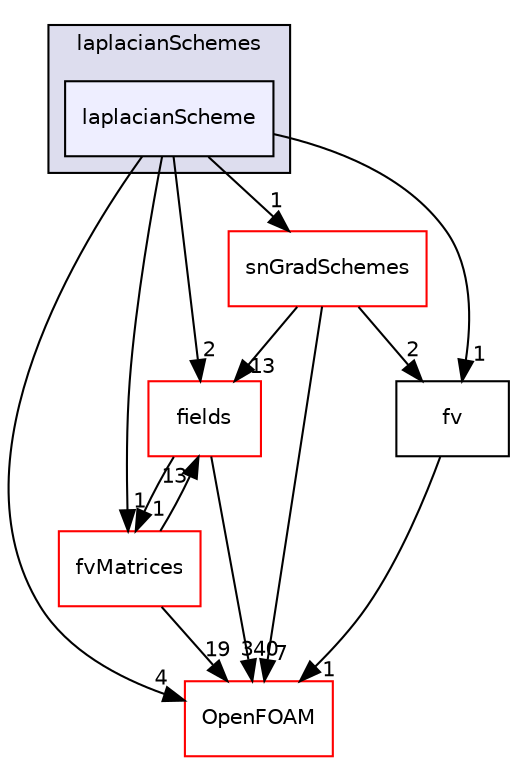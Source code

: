 digraph "src/finiteVolume/finiteVolume/laplacianSchemes/laplacianScheme" {
  bgcolor=transparent;
  compound=true
  node [ fontsize="10", fontname="Helvetica"];
  edge [ labelfontsize="10", labelfontname="Helvetica"];
  subgraph clusterdir_9d1bb040ba59f659837e207512074d53 {
    graph [ bgcolor="#ddddee", pencolor="black", label="laplacianSchemes" fontname="Helvetica", fontsize="10", URL="dir_9d1bb040ba59f659837e207512074d53.html"]
  dir_469f5797a784eff5bbc5a2a682e40247 [shape=box, label="laplacianScheme", style="filled", fillcolor="#eeeeff", pencolor="black", URL="dir_469f5797a784eff5bbc5a2a682e40247.html"];
  }
  dir_25ab4a83a983f7bb7a38b7f63bb141b7 [shape=box label="fields" color="red" URL="dir_25ab4a83a983f7bb7a38b7f63bb141b7.html"];
  dir_f2a32fae3c7e5034ec75716fe725e251 [shape=box label="snGradSchemes" color="red" URL="dir_f2a32fae3c7e5034ec75716fe725e251.html"];
  dir_c5473ff19b20e6ec4dfe5c310b3778a8 [shape=box label="OpenFOAM" color="red" URL="dir_c5473ff19b20e6ec4dfe5c310b3778a8.html"];
  dir_0096c9c8cdcbf8f4884c37173134f444 [shape=box label="fv" URL="dir_0096c9c8cdcbf8f4884c37173134f444.html"];
  dir_5d57e3901430bcc99a7ddac11a899224 [shape=box label="fvMatrices" color="red" URL="dir_5d57e3901430bcc99a7ddac11a899224.html"];
  dir_25ab4a83a983f7bb7a38b7f63bb141b7->dir_c5473ff19b20e6ec4dfe5c310b3778a8 [headlabel="340", labeldistance=1.5 headhref="dir_000936_001896.html"];
  dir_25ab4a83a983f7bb7a38b7f63bb141b7->dir_5d57e3901430bcc99a7ddac11a899224 [headlabel="1", labeldistance=1.5 headhref="dir_000936_001116.html"];
  dir_f2a32fae3c7e5034ec75716fe725e251->dir_25ab4a83a983f7bb7a38b7f63bb141b7 [headlabel="13", labeldistance=1.5 headhref="dir_001106_000936.html"];
  dir_f2a32fae3c7e5034ec75716fe725e251->dir_c5473ff19b20e6ec4dfe5c310b3778a8 [headlabel="7", labeldistance=1.5 headhref="dir_001106_001896.html"];
  dir_f2a32fae3c7e5034ec75716fe725e251->dir_0096c9c8cdcbf8f4884c37173134f444 [headlabel="2", labeldistance=1.5 headhref="dir_001106_001086.html"];
  dir_469f5797a784eff5bbc5a2a682e40247->dir_25ab4a83a983f7bb7a38b7f63bb141b7 [headlabel="2", labeldistance=1.5 headhref="dir_001105_000936.html"];
  dir_469f5797a784eff5bbc5a2a682e40247->dir_f2a32fae3c7e5034ec75716fe725e251 [headlabel="1", labeldistance=1.5 headhref="dir_001105_001106.html"];
  dir_469f5797a784eff5bbc5a2a682e40247->dir_c5473ff19b20e6ec4dfe5c310b3778a8 [headlabel="4", labeldistance=1.5 headhref="dir_001105_001896.html"];
  dir_469f5797a784eff5bbc5a2a682e40247->dir_0096c9c8cdcbf8f4884c37173134f444 [headlabel="1", labeldistance=1.5 headhref="dir_001105_001086.html"];
  dir_469f5797a784eff5bbc5a2a682e40247->dir_5d57e3901430bcc99a7ddac11a899224 [headlabel="1", labeldistance=1.5 headhref="dir_001105_001116.html"];
  dir_0096c9c8cdcbf8f4884c37173134f444->dir_c5473ff19b20e6ec4dfe5c310b3778a8 [headlabel="1", labeldistance=1.5 headhref="dir_001086_001896.html"];
  dir_5d57e3901430bcc99a7ddac11a899224->dir_25ab4a83a983f7bb7a38b7f63bb141b7 [headlabel="13", labeldistance=1.5 headhref="dir_001116_000936.html"];
  dir_5d57e3901430bcc99a7ddac11a899224->dir_c5473ff19b20e6ec4dfe5c310b3778a8 [headlabel="19", labeldistance=1.5 headhref="dir_001116_001896.html"];
}
